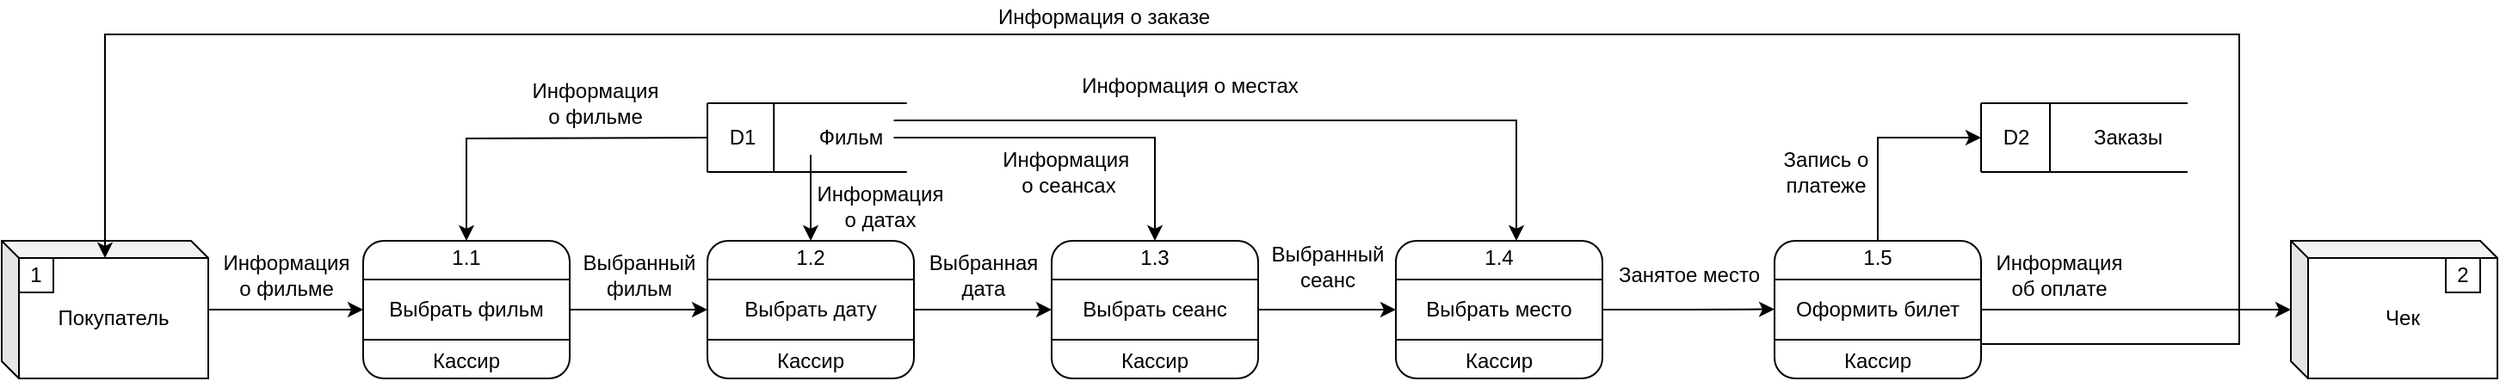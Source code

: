 <mxfile version="13.9.9" type="device"><diagram id="PWgiveDUvEq0RrSIbi7x" name="Страница 1"><mxGraphModel dx="2389" dy="1862" grid="1" gridSize="10" guides="1" tooltips="1" connect="1" arrows="1" fold="1" page="1" pageScale="1" pageWidth="827" pageHeight="1169" math="0" shadow="0"><root><mxCell id="0"/><mxCell id="1" parent="0"/><mxCell id="beQiMMQc2UH_rv1FhJFU-50" style="edgeStyle=orthogonalEdgeStyle;rounded=0;orthogonalLoop=1;jettySize=auto;html=1;entryX=0;entryY=0.5;entryDx=0;entryDy=0;" parent="1" source="beQiMMQc2UH_rv1FhJFU-1" target="beQiMMQc2UH_rv1FhJFU-3" edge="1"><mxGeometry relative="1" as="geometry"><mxPoint x="200" y="120" as="targetPoint"/></mxGeometry></mxCell><mxCell id="beQiMMQc2UH_rv1FhJFU-12" value="1.1" style="group" parent="1" vertex="1" connectable="0"><mxGeometry x="160" y="80" width="120" height="80" as="geometry"/></mxCell><mxCell id="beQiMMQc2UH_rv1FhJFU-3" value="Выбрать фильм" style="rounded=1;whiteSpace=wrap;html=1;" parent="beQiMMQc2UH_rv1FhJFU-12" vertex="1"><mxGeometry width="120" height="80" as="geometry"/></mxCell><mxCell id="beQiMMQc2UH_rv1FhJFU-8" value="" style="shape=link;html=1;width=35.116;exitX=0;exitY=0.5;exitDx=0;exitDy=0;entryX=1;entryY=0.5;entryDx=0;entryDy=0;" parent="beQiMMQc2UH_rv1FhJFU-12" source="beQiMMQc2UH_rv1FhJFU-3" target="beQiMMQc2UH_rv1FhJFU-3" edge="1"><mxGeometry width="100" relative="1" as="geometry"><mxPoint x="-20" y="40" as="sourcePoint"/><mxPoint x="110" y="39.84" as="targetPoint"/><Array as="points"><mxPoint x="60" y="40"/></Array></mxGeometry></mxCell><mxCell id="beQiMMQc2UH_rv1FhJFU-16" value="1.1" style="text;html=1;strokeColor=none;fillColor=none;align=center;verticalAlign=middle;whiteSpace=wrap;rounded=0;" parent="beQiMMQc2UH_rv1FhJFU-12" vertex="1"><mxGeometry x="40" width="40" height="20" as="geometry"/></mxCell><mxCell id="beQiMMQc2UH_rv1FhJFU-132" value="Кассир" style="text;html=1;strokeColor=none;fillColor=none;align=center;verticalAlign=middle;whiteSpace=wrap;rounded=0;" parent="beQiMMQc2UH_rv1FhJFU-12" vertex="1"><mxGeometry x="40" y="60" width="40" height="20" as="geometry"/></mxCell><mxCell id="beQiMMQc2UH_rv1FhJFU-21" value="1.1" style="group" parent="1" vertex="1" connectable="0"><mxGeometry x="360" y="80" width="120" height="80" as="geometry"/></mxCell><mxCell id="beQiMMQc2UH_rv1FhJFU-22" value="Выбрать дату" style="rounded=1;whiteSpace=wrap;html=1;" parent="beQiMMQc2UH_rv1FhJFU-21" vertex="1"><mxGeometry width="120" height="80" as="geometry"/></mxCell><mxCell id="beQiMMQc2UH_rv1FhJFU-23" value="" style="shape=link;html=1;width=35.116;exitX=0;exitY=0.5;exitDx=0;exitDy=0;entryX=1;entryY=0.5;entryDx=0;entryDy=0;" parent="beQiMMQc2UH_rv1FhJFU-21" source="beQiMMQc2UH_rv1FhJFU-22" target="beQiMMQc2UH_rv1FhJFU-22" edge="1"><mxGeometry width="100" relative="1" as="geometry"><mxPoint x="-20" y="40" as="sourcePoint"/><mxPoint x="110" y="39.84" as="targetPoint"/><Array as="points"><mxPoint x="60" y="40"/></Array></mxGeometry></mxCell><mxCell id="beQiMMQc2UH_rv1FhJFU-24" value="1.2" style="text;html=1;strokeColor=none;fillColor=none;align=center;verticalAlign=middle;whiteSpace=wrap;rounded=0;" parent="beQiMMQc2UH_rv1FhJFU-21" vertex="1"><mxGeometry x="40" width="40" height="20" as="geometry"/></mxCell><mxCell id="beQiMMQc2UH_rv1FhJFU-143" value="Кассир" style="text;html=1;strokeColor=none;fillColor=none;align=center;verticalAlign=middle;whiteSpace=wrap;rounded=0;" parent="beQiMMQc2UH_rv1FhJFU-21" vertex="1"><mxGeometry x="40" y="60" width="40" height="20" as="geometry"/></mxCell><mxCell id="beQiMMQc2UH_rv1FhJFU-25" value="1.1" style="group" parent="1" vertex="1" connectable="0"><mxGeometry x="560" y="80" width="120" height="80" as="geometry"/></mxCell><mxCell id="beQiMMQc2UH_rv1FhJFU-26" value="Выбрать сеанс" style="rounded=1;whiteSpace=wrap;html=1;" parent="beQiMMQc2UH_rv1FhJFU-25" vertex="1"><mxGeometry width="120" height="80" as="geometry"/></mxCell><mxCell id="beQiMMQc2UH_rv1FhJFU-27" value="" style="shape=link;html=1;width=35.116;exitX=0;exitY=0.5;exitDx=0;exitDy=0;entryX=1;entryY=0.5;entryDx=0;entryDy=0;" parent="beQiMMQc2UH_rv1FhJFU-25" source="beQiMMQc2UH_rv1FhJFU-26" target="beQiMMQc2UH_rv1FhJFU-26" edge="1"><mxGeometry width="100" relative="1" as="geometry"><mxPoint x="-20" y="40" as="sourcePoint"/><mxPoint x="110" y="39.84" as="targetPoint"/><Array as="points"><mxPoint x="60" y="40"/></Array></mxGeometry></mxCell><mxCell id="beQiMMQc2UH_rv1FhJFU-28" value="1.3" style="text;html=1;strokeColor=none;fillColor=none;align=center;verticalAlign=middle;whiteSpace=wrap;rounded=0;" parent="beQiMMQc2UH_rv1FhJFU-25" vertex="1"><mxGeometry x="40" width="40" height="20" as="geometry"/></mxCell><mxCell id="beQiMMQc2UH_rv1FhJFU-142" value="Кассир" style="text;html=1;strokeColor=none;fillColor=none;align=center;verticalAlign=middle;whiteSpace=wrap;rounded=0;" parent="beQiMMQc2UH_rv1FhJFU-25" vertex="1"><mxGeometry x="40" y="60" width="40" height="20" as="geometry"/></mxCell><mxCell id="beQiMMQc2UH_rv1FhJFU-30" value="1.1" style="group" parent="1" vertex="1" connectable="0"><mxGeometry x="760" y="80" width="120" height="80" as="geometry"/></mxCell><mxCell id="beQiMMQc2UH_rv1FhJFU-31" value="Выбрать место" style="rounded=1;whiteSpace=wrap;html=1;" parent="beQiMMQc2UH_rv1FhJFU-30" vertex="1"><mxGeometry width="120" height="80" as="geometry"/></mxCell><mxCell id="beQiMMQc2UH_rv1FhJFU-32" value="" style="shape=link;html=1;width=35.116;exitX=0;exitY=0.5;exitDx=0;exitDy=0;entryX=1;entryY=0.5;entryDx=0;entryDy=0;" parent="beQiMMQc2UH_rv1FhJFU-30" source="beQiMMQc2UH_rv1FhJFU-31" target="beQiMMQc2UH_rv1FhJFU-31" edge="1"><mxGeometry width="100" relative="1" as="geometry"><mxPoint x="-20" y="40" as="sourcePoint"/><mxPoint x="110" y="39.84" as="targetPoint"/><Array as="points"><mxPoint x="60" y="40"/></Array></mxGeometry></mxCell><mxCell id="beQiMMQc2UH_rv1FhJFU-33" value="1.4" style="text;html=1;strokeColor=none;fillColor=none;align=center;verticalAlign=middle;whiteSpace=wrap;rounded=0;" parent="beQiMMQc2UH_rv1FhJFU-30" vertex="1"><mxGeometry x="40" width="40" height="20" as="geometry"/></mxCell><mxCell id="beQiMMQc2UH_rv1FhJFU-141" value="Кассир" style="text;html=1;strokeColor=none;fillColor=none;align=center;verticalAlign=middle;whiteSpace=wrap;rounded=0;" parent="beQiMMQc2UH_rv1FhJFU-30" vertex="1"><mxGeometry x="40" y="60" width="40" height="20" as="geometry"/></mxCell><mxCell id="beQiMMQc2UH_rv1FhJFU-42" value="1.1" style="group" parent="1" vertex="1" connectable="0"><mxGeometry x="980" y="80" width="120" height="80" as="geometry"/></mxCell><mxCell id="beQiMMQc2UH_rv1FhJFU-43" value="Оформить билет" style="rounded=1;whiteSpace=wrap;html=1;" parent="beQiMMQc2UH_rv1FhJFU-42" vertex="1"><mxGeometry width="120" height="80" as="geometry"/></mxCell><mxCell id="beQiMMQc2UH_rv1FhJFU-44" value="" style="shape=link;html=1;width=35.116;exitX=0;exitY=0.5;exitDx=0;exitDy=0;entryX=1;entryY=0.5;entryDx=0;entryDy=0;" parent="beQiMMQc2UH_rv1FhJFU-42" source="beQiMMQc2UH_rv1FhJFU-43" target="beQiMMQc2UH_rv1FhJFU-43" edge="1"><mxGeometry width="100" relative="1" as="geometry"><mxPoint x="-20" y="40" as="sourcePoint"/><mxPoint x="110" y="39.84" as="targetPoint"/><Array as="points"><mxPoint x="60" y="40"/></Array></mxGeometry></mxCell><mxCell id="beQiMMQc2UH_rv1FhJFU-45" value="1.5" style="text;html=1;strokeColor=none;fillColor=none;align=center;verticalAlign=middle;whiteSpace=wrap;rounded=0;" parent="beQiMMQc2UH_rv1FhJFU-42" vertex="1"><mxGeometry x="40" width="40" height="20" as="geometry"/></mxCell><mxCell id="beQiMMQc2UH_rv1FhJFU-138" value="Кассир" style="text;html=1;strokeColor=none;fillColor=none;align=center;verticalAlign=middle;whiteSpace=wrap;rounded=0;" parent="beQiMMQc2UH_rv1FhJFU-42" vertex="1"><mxGeometry x="40" y="60" width="40" height="20" as="geometry"/></mxCell><mxCell id="beQiMMQc2UH_rv1FhJFU-51" style="edgeStyle=orthogonalEdgeStyle;rounded=0;orthogonalLoop=1;jettySize=auto;html=1;" parent="1" source="beQiMMQc2UH_rv1FhJFU-3" edge="1"><mxGeometry relative="1" as="geometry"><mxPoint x="360" y="120" as="targetPoint"/></mxGeometry></mxCell><mxCell id="beQiMMQc2UH_rv1FhJFU-53" style="edgeStyle=orthogonalEdgeStyle;rounded=0;orthogonalLoop=1;jettySize=auto;html=1;exitX=1;exitY=0.5;exitDx=0;exitDy=0;" parent="1" source="beQiMMQc2UH_rv1FhJFU-22" edge="1"><mxGeometry relative="1" as="geometry"><mxPoint x="480" y="120" as="targetPoint"/></mxGeometry></mxCell><mxCell id="beQiMMQc2UH_rv1FhJFU-60" style="edgeStyle=orthogonalEdgeStyle;rounded=0;orthogonalLoop=1;jettySize=auto;html=1;exitX=1;exitY=0.5;exitDx=0;exitDy=0;entryX=0;entryY=0.5;entryDx=0;entryDy=0;" parent="1" source="beQiMMQc2UH_rv1FhJFU-22" target="beQiMMQc2UH_rv1FhJFU-26" edge="1"><mxGeometry relative="1" as="geometry"/></mxCell><mxCell id="beQiMMQc2UH_rv1FhJFU-61" style="edgeStyle=orthogonalEdgeStyle;rounded=0;orthogonalLoop=1;jettySize=auto;html=1;exitX=1;exitY=0.5;exitDx=0;exitDy=0;entryX=0;entryY=0.5;entryDx=0;entryDy=0;" parent="1" source="beQiMMQc2UH_rv1FhJFU-26" target="beQiMMQc2UH_rv1FhJFU-31" edge="1"><mxGeometry relative="1" as="geometry"/></mxCell><mxCell id="beQiMMQc2UH_rv1FhJFU-66" value="Выбранный &lt;br&gt;фильм" style="text;html=1;align=center;verticalAlign=middle;resizable=0;points=[];autosize=1;" parent="1" vertex="1"><mxGeometry x="280" y="85" width="80" height="30" as="geometry"/></mxCell><mxCell id="beQiMMQc2UH_rv1FhJFU-67" value="Выбранная &lt;br&gt;дата" style="text;html=1;align=center;verticalAlign=middle;resizable=0;points=[];autosize=1;" parent="1" vertex="1"><mxGeometry x="480" y="85" width="80" height="30" as="geometry"/></mxCell><mxCell id="beQiMMQc2UH_rv1FhJFU-68" value="Выбранный &lt;br&gt;сеанс" style="text;html=1;align=center;verticalAlign=middle;resizable=0;points=[];autosize=1;" parent="1" vertex="1"><mxGeometry x="680" y="80" width="80" height="30" as="geometry"/></mxCell><mxCell id="beQiMMQc2UH_rv1FhJFU-69" value="Занятое место" style="text;html=1;align=center;verticalAlign=middle;resizable=0;points=[];autosize=1;" parent="1" vertex="1"><mxGeometry x="880" y="90" width="100" height="20" as="geometry"/></mxCell><mxCell id="beQiMMQc2UH_rv1FhJFU-71" value="Информация&lt;br&gt;об оплате" style="text;html=1;align=center;verticalAlign=middle;resizable=0;points=[];autosize=1;" parent="1" vertex="1"><mxGeometry x="1100" y="85" width="90" height="30" as="geometry"/></mxCell><mxCell id="beQiMMQc2UH_rv1FhJFU-80" value="" style="group" parent="1" vertex="1" connectable="0"><mxGeometry x="360" width="140" height="40" as="geometry"/></mxCell><mxCell id="beQiMMQc2UH_rv1FhJFU-81" value="" style="endArrow=none;html=1;" parent="beQiMMQc2UH_rv1FhJFU-80" edge="1"><mxGeometry width="50" height="50" relative="1" as="geometry"><mxPoint y="40" as="sourcePoint"/><mxPoint x="115.862" y="40" as="targetPoint"/></mxGeometry></mxCell><mxCell id="beQiMMQc2UH_rv1FhJFU-82" value="" style="endArrow=none;html=1;" parent="beQiMMQc2UH_rv1FhJFU-80" edge="1"><mxGeometry width="50" height="50" relative="1" as="geometry"><mxPoint y="40" as="sourcePoint"/><mxPoint as="targetPoint"/></mxGeometry></mxCell><mxCell id="beQiMMQc2UH_rv1FhJFU-83" value="" style="endArrow=none;html=1;" parent="beQiMMQc2UH_rv1FhJFU-80" edge="1"><mxGeometry width="50" height="50" relative="1" as="geometry"><mxPoint as="sourcePoint"/><mxPoint x="115.862" as="targetPoint"/></mxGeometry></mxCell><mxCell id="beQiMMQc2UH_rv1FhJFU-84" value="" style="endArrow=none;html=1;" parent="beQiMMQc2UH_rv1FhJFU-80" edge="1"><mxGeometry width="50" height="50" relative="1" as="geometry"><mxPoint x="38.621" y="40" as="sourcePoint"/><mxPoint x="38.621" as="targetPoint"/></mxGeometry></mxCell><mxCell id="beQiMMQc2UH_rv1FhJFU-85" value="D1" style="text;html=1;align=center;verticalAlign=middle;resizable=0;points=[];autosize=1;" parent="beQiMMQc2UH_rv1FhJFU-80" vertex="1"><mxGeometry x="4.828" y="10" width="30" height="20" as="geometry"/></mxCell><mxCell id="beQiMMQc2UH_rv1FhJFU-86" value="Фильм" style="text;html=1;align=center;verticalAlign=middle;resizable=0;points=[];autosize=1;" parent="beQiMMQc2UH_rv1FhJFU-80" vertex="1"><mxGeometry x="58.276" y="10" width="50" height="20" as="geometry"/></mxCell><mxCell id="beQiMMQc2UH_rv1FhJFU-101" value="" style="group" parent="1" vertex="1" connectable="0"><mxGeometry x="1100" width="145" height="40" as="geometry"/></mxCell><mxCell id="beQiMMQc2UH_rv1FhJFU-102" value="" style="endArrow=none;html=1;" parent="beQiMMQc2UH_rv1FhJFU-101" edge="1"><mxGeometry width="50" height="50" relative="1" as="geometry"><mxPoint y="40" as="sourcePoint"/><mxPoint x="120" y="40" as="targetPoint"/></mxGeometry></mxCell><mxCell id="beQiMMQc2UH_rv1FhJFU-103" value="" style="endArrow=none;html=1;" parent="beQiMMQc2UH_rv1FhJFU-101" edge="1"><mxGeometry width="50" height="50" relative="1" as="geometry"><mxPoint y="40" as="sourcePoint"/><mxPoint as="targetPoint"/></mxGeometry></mxCell><mxCell id="beQiMMQc2UH_rv1FhJFU-104" value="" style="endArrow=none;html=1;" parent="beQiMMQc2UH_rv1FhJFU-101" edge="1"><mxGeometry width="50" height="50" relative="1" as="geometry"><mxPoint as="sourcePoint"/><mxPoint x="120" as="targetPoint"/></mxGeometry></mxCell><mxCell id="beQiMMQc2UH_rv1FhJFU-105" value="" style="endArrow=none;html=1;" parent="beQiMMQc2UH_rv1FhJFU-101" edge="1"><mxGeometry width="50" height="50" relative="1" as="geometry"><mxPoint x="40" y="40" as="sourcePoint"/><mxPoint x="40" as="targetPoint"/></mxGeometry></mxCell><mxCell id="beQiMMQc2UH_rv1FhJFU-106" value="D2" style="text;html=1;align=center;verticalAlign=middle;resizable=0;points=[];autosize=1;" parent="beQiMMQc2UH_rv1FhJFU-101" vertex="1"><mxGeometry x="5" y="10" width="30" height="20" as="geometry"/></mxCell><mxCell id="beQiMMQc2UH_rv1FhJFU-107" value="Заказы" style="text;html=1;align=center;verticalAlign=middle;resizable=0;points=[];autosize=1;" parent="beQiMMQc2UH_rv1FhJFU-101" vertex="1"><mxGeometry x="55" y="10" width="60" height="20" as="geometry"/></mxCell><mxCell id="beQiMMQc2UH_rv1FhJFU-146" style="edgeStyle=orthogonalEdgeStyle;rounded=0;orthogonalLoop=1;jettySize=auto;html=1;entryX=0.5;entryY=0;entryDx=0;entryDy=0;" parent="1" target="beQiMMQc2UH_rv1FhJFU-16" edge="1"><mxGeometry relative="1" as="geometry"><mxPoint x="220" y="20" as="targetPoint"/><mxPoint x="360" y="20" as="sourcePoint"/></mxGeometry></mxCell><mxCell id="beQiMMQc2UH_rv1FhJFU-147" value="Информация о фильме" style="text;html=1;strokeColor=none;fillColor=none;align=center;verticalAlign=middle;whiteSpace=wrap;rounded=0;" parent="1" vertex="1"><mxGeometry x="270" y="-10" width="50" height="20" as="geometry"/></mxCell><mxCell id="beQiMMQc2UH_rv1FhJFU-150" style="edgeStyle=orthogonalEdgeStyle;rounded=0;orthogonalLoop=1;jettySize=auto;html=1;entryX=0.5;entryY=0;entryDx=0;entryDy=0;" parent="1" source="beQiMMQc2UH_rv1FhJFU-86" target="beQiMMQc2UH_rv1FhJFU-24" edge="1"><mxGeometry relative="1" as="geometry"><Array as="points"><mxPoint x="420" y="50"/><mxPoint x="420" y="50"/></Array></mxGeometry></mxCell><mxCell id="beQiMMQc2UH_rv1FhJFU-151" value="Информация&amp;nbsp;&lt;br&gt;о сеансах" style="text;html=1;strokeColor=none;fillColor=none;align=center;verticalAlign=middle;whiteSpace=wrap;rounded=0;" parent="1" vertex="1"><mxGeometry x="550" y="30" width="40" height="20" as="geometry"/></mxCell><mxCell id="beQiMMQc2UH_rv1FhJFU-160" style="edgeStyle=orthogonalEdgeStyle;rounded=0;orthogonalLoop=1;jettySize=auto;html=1;" parent="1" edge="1"><mxGeometry relative="1" as="geometry"><mxPoint x="1100" y="20" as="targetPoint"/><mxPoint x="1040" y="80" as="sourcePoint"/><Array as="points"><mxPoint x="1040" y="20"/></Array></mxGeometry></mxCell><mxCell id="beQiMMQc2UH_rv1FhJFU-161" value="Запись о платеже" style="text;html=1;strokeColor=none;fillColor=none;align=center;verticalAlign=middle;whiteSpace=wrap;rounded=0;" parent="1" vertex="1"><mxGeometry x="980" y="30" width="60" height="20" as="geometry"/></mxCell><mxCell id="beQiMMQc2UH_rv1FhJFU-162" style="edgeStyle=orthogonalEdgeStyle;rounded=0;orthogonalLoop=1;jettySize=auto;html=1;entryX=0.5;entryY=0;entryDx=0;entryDy=0;" parent="1" source="beQiMMQc2UH_rv1FhJFU-86" target="beQiMMQc2UH_rv1FhJFU-28" edge="1"><mxGeometry relative="1" as="geometry"/></mxCell><mxCell id="beQiMMQc2UH_rv1FhJFU-164" style="edgeStyle=orthogonalEdgeStyle;rounded=0;orthogonalLoop=1;jettySize=auto;html=1;exitX=1;exitY=0.5;exitDx=0;exitDy=0;" parent="1" source="beQiMMQc2UH_rv1FhJFU-31" edge="1"><mxGeometry relative="1" as="geometry"><mxPoint x="980" y="119.759" as="targetPoint"/></mxGeometry></mxCell><mxCell id="beQiMMQc2UH_rv1FhJFU-166" value="Чек" style="shape=cube;whiteSpace=wrap;html=1;boundedLbl=1;backgroundOutline=1;darkOpacity=0.05;darkOpacity2=0.1;size=10;" parent="1" vertex="1"><mxGeometry x="1280" y="80" width="120" height="80" as="geometry"/></mxCell><mxCell id="beQiMMQc2UH_rv1FhJFU-167" style="edgeStyle=orthogonalEdgeStyle;rounded=0;orthogonalLoop=1;jettySize=auto;html=1;entryX=0;entryY=0.5;entryDx=0;entryDy=0;entryPerimeter=0;" parent="1" source="beQiMMQc2UH_rv1FhJFU-43" target="beQiMMQc2UH_rv1FhJFU-166" edge="1"><mxGeometry relative="1" as="geometry"/></mxCell><mxCell id="beQiMMQc2UH_rv1FhJFU-168" value="2" style="whiteSpace=wrap;html=1;aspect=fixed;" parent="1" vertex="1"><mxGeometry x="1370" y="90" width="20" height="20" as="geometry"/></mxCell><mxCell id="beQiMMQc2UH_rv1FhJFU-170" value="Информация о заказе" style="text;html=1;align=center;verticalAlign=middle;resizable=0;points=[];autosize=1;" parent="1" vertex="1"><mxGeometry x="520" y="-60" width="140" height="20" as="geometry"/></mxCell><mxCell id="ufRQGE4HOqYHuzlfgH2U-1" value="Информация &lt;br&gt;о датах" style="text;html=1;align=center;verticalAlign=middle;resizable=0;points=[];autosize=1;" vertex="1" parent="1"><mxGeometry x="415" y="45" width="90" height="30" as="geometry"/></mxCell><mxCell id="ufRQGE4HOqYHuzlfgH2U-2" style="edgeStyle=orthogonalEdgeStyle;rounded=0;orthogonalLoop=1;jettySize=auto;html=1;entryX=0.75;entryY=0;entryDx=0;entryDy=0;" edge="1" parent="1" source="beQiMMQc2UH_rv1FhJFU-86" target="beQiMMQc2UH_rv1FhJFU-33"><mxGeometry relative="1" as="geometry"><mxPoint x="830" y="20" as="targetPoint"/><Array as="points"><mxPoint x="830" y="10"/></Array></mxGeometry></mxCell><mxCell id="ufRQGE4HOqYHuzlfgH2U-3" value="Информация о местах" style="text;html=1;align=center;verticalAlign=middle;resizable=0;points=[];autosize=1;" vertex="1" parent="1"><mxGeometry x="570" y="-20" width="140" height="20" as="geometry"/></mxCell><mxCell id="ufRQGE4HOqYHuzlfgH2U-4" value="Информация &lt;br&gt;о фильме" style="text;html=1;align=center;verticalAlign=middle;resizable=0;points=[];autosize=1;" vertex="1" parent="1"><mxGeometry x="70" y="85" width="90" height="30" as="geometry"/></mxCell><mxCell id="ufRQGE4HOqYHuzlfgH2U-5" value="" style="group" vertex="1" connectable="0" parent="1"><mxGeometry x="-50" y="80" width="120" height="80" as="geometry"/></mxCell><mxCell id="beQiMMQc2UH_rv1FhJFU-1" value="Покупатель" style="shape=cube;whiteSpace=wrap;html=1;boundedLbl=1;backgroundOutline=1;darkOpacity=0.05;darkOpacity2=0.1;size=10;" parent="ufRQGE4HOqYHuzlfgH2U-5" vertex="1"><mxGeometry width="120" height="80" as="geometry"/></mxCell><mxCell id="beQiMMQc2UH_rv1FhJFU-169" value="1" style="whiteSpace=wrap;html=1;aspect=fixed;" parent="ufRQGE4HOqYHuzlfgH2U-5" vertex="1"><mxGeometry x="10" y="10" width="20" height="20" as="geometry"/></mxCell><mxCell id="beQiMMQc2UH_rv1FhJFU-58" style="edgeStyle=orthogonalEdgeStyle;rounded=0;orthogonalLoop=1;jettySize=auto;html=1;exitX=1;exitY=0.75;exitDx=0;exitDy=0;" parent="1" source="beQiMMQc2UH_rv1FhJFU-43" edge="1"><mxGeometry relative="1" as="geometry"><mxPoint x="10" y="90" as="targetPoint"/><Array as="points"><mxPoint x="1250" y="140"/><mxPoint x="1250" y="-40"/><mxPoint x="10" y="-40"/></Array></mxGeometry></mxCell></root></mxGraphModel></diagram></mxfile>